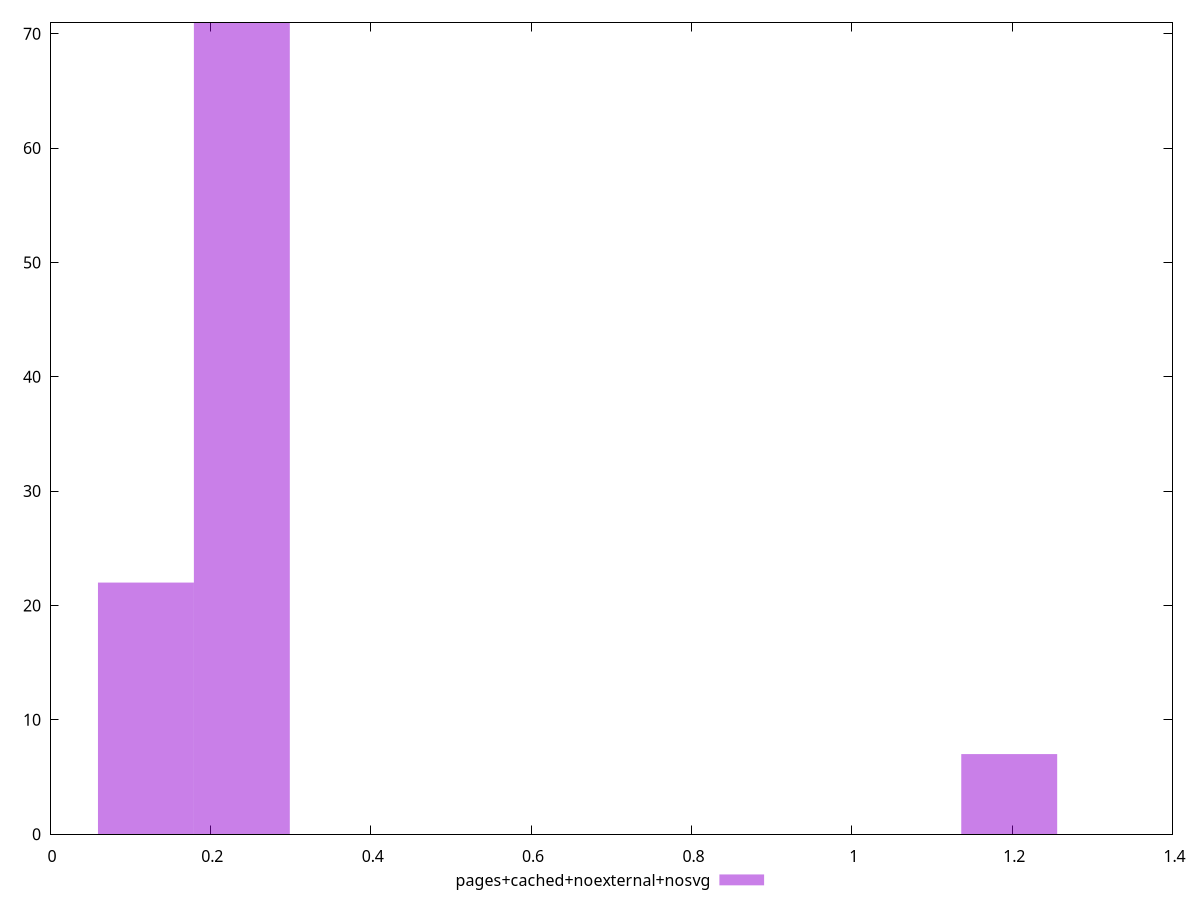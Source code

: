 $_pagesCachedNoexternalNosvg <<EOF
0.11963596107098852 22
0.23927192214197704 71
1.1963596107098853 7
EOF
set key outside below
set terminal pngcairo
set output "report_00004_2020-11-02T20-21-41.718Z/cumulative-layout-shift/pages+cached+noexternal+nosvg//raw_hist.png"
set yrange [0:71]
set boxwidth 0.11963596107098852
set style fill transparent solid 0.5 noborder
plot $_pagesCachedNoexternalNosvg title "pages+cached+noexternal+nosvg" with boxes ,